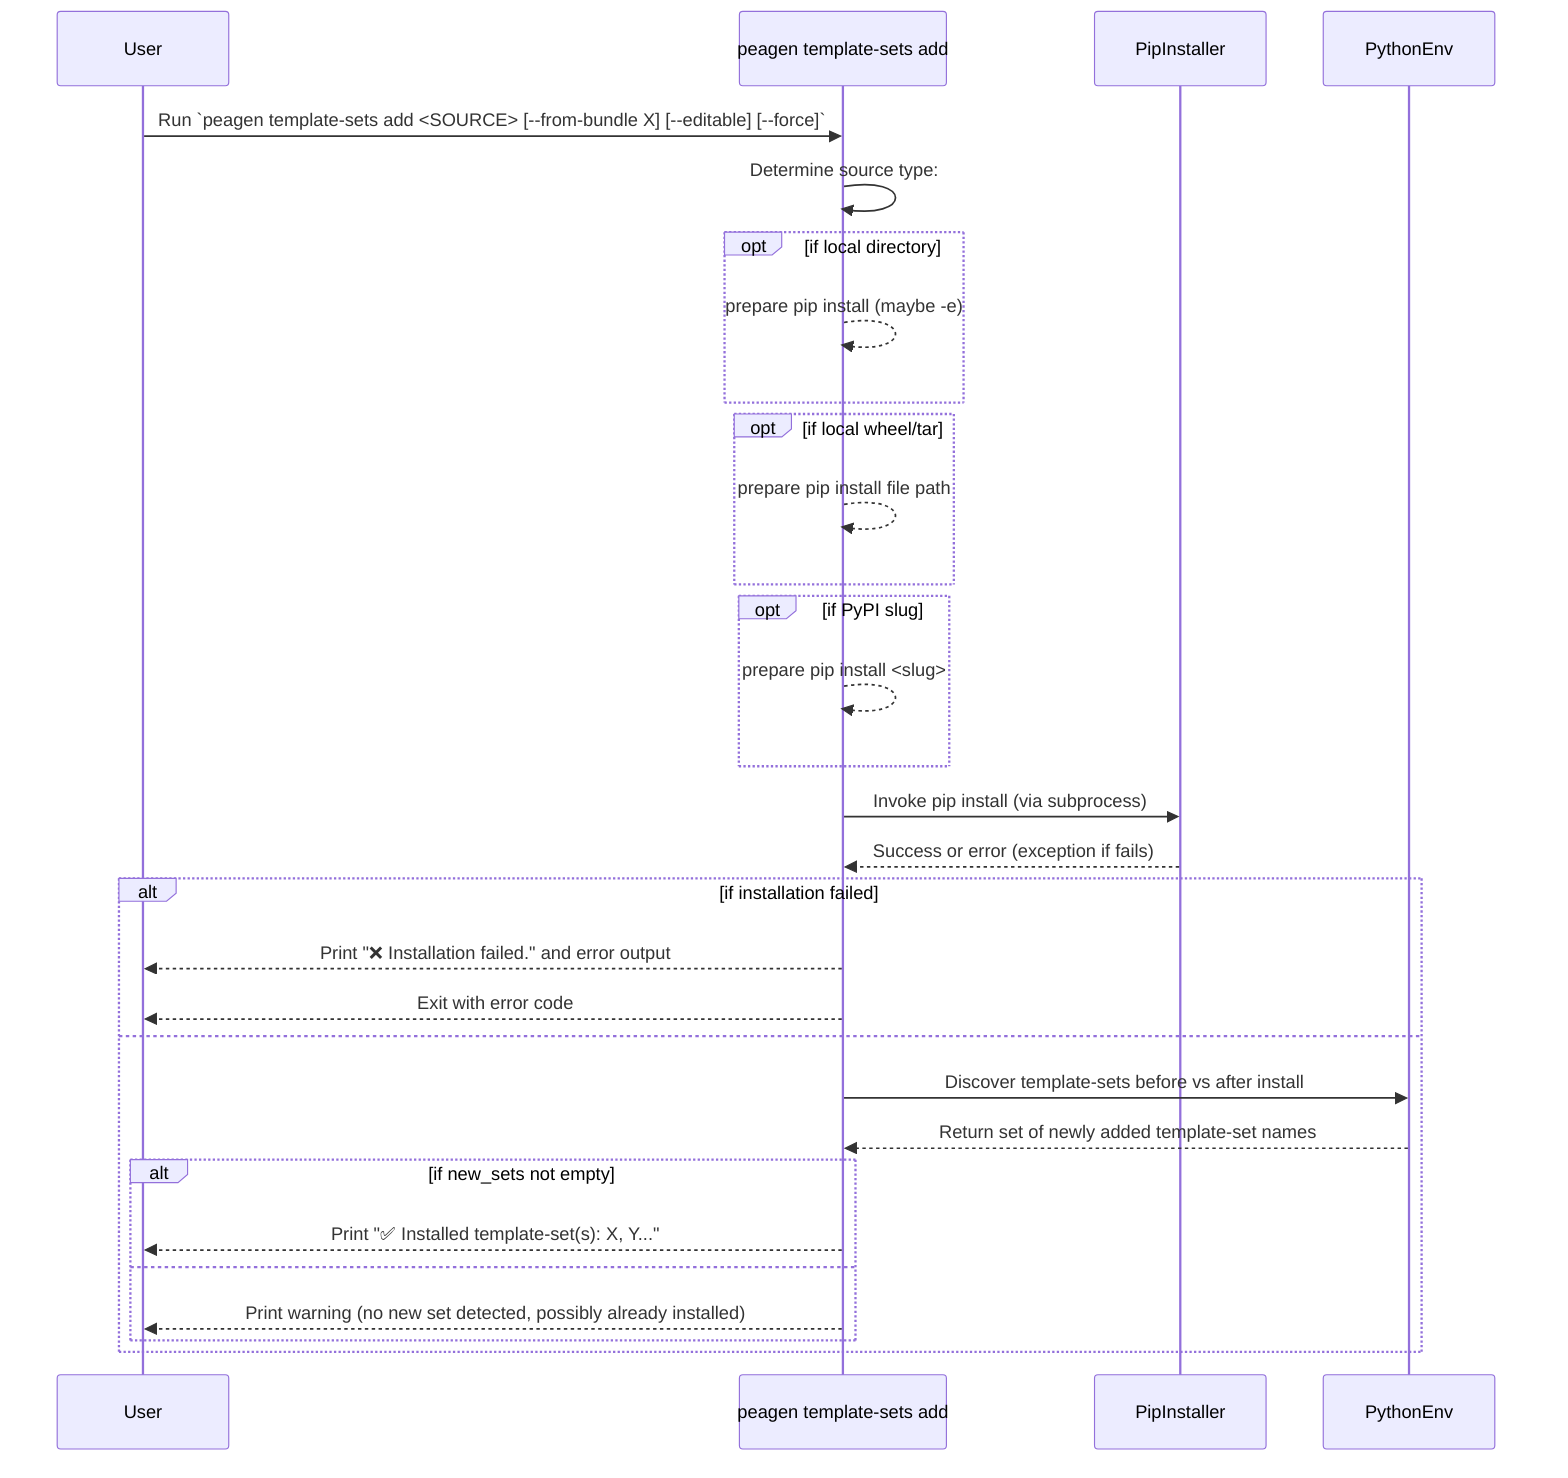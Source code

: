 sequenceDiagram
    participant User
    participant CLI as peagen template-sets add
    participant Pip as PipInstaller
    participant Env as PythonEnv
    User ->> CLI: Run `peagen template-sets add <SOURCE> [--from-bundle X] [--editable] [--force]`
    CLI ->> CLI: Determine source type:
    opt if local directory
        CLI -->> CLI: prepare pip install (maybe -e)
    end
    opt if local wheel/tar
        CLI -->> CLI: prepare pip install file path
    end
    opt if PyPI slug
        CLI -->> CLI: prepare pip install <slug>
    end
    CLI ->> Pip: Invoke pip install (via subprocess)
    Pip -->> CLI: Success or error (exception if fails)
    alt if installation failed
        CLI -->> User: Print "❌ Installation failed." and error output
        CLI -->> User: Exit with error code
    else
        CLI ->> Env: Discover template-sets before vs after install
        Env -->> CLI: Return set of newly added template-set names
        alt if new_sets not empty
            CLI -->> User: Print "✅ Installed template-set(s): X, Y..."
        else
            CLI -->> User: Print warning (no new set detected, possibly already installed)
        end
    end